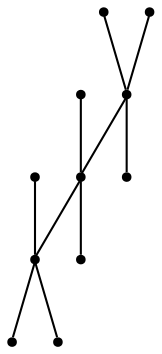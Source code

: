 graph {
  node [shape=point,comment="{\"directed\":false,\"doi\":\"10.1007/3-540-45848-4_1\",\"figure\":\"3 (2)\"}"]

  v0 [pos="1787.9583040873213,1386.7119991418085"]
  v1 [pos="1716.95826848348,1386.7119991418087"]
  v2 [pos="1734.7082773844402,1439.8369991418087"]
  v3 [pos="1699.2083231608074,1439.8369991418085"]
  v4 [pos="1645.9583600362143,1386.7119991418087"]
  v5 [pos="1663.7083689371748,1439.8369991418087"]
  v6 [pos="1628.2082875569663,1439.8369991418085"]
  v7 [pos="1575.4583040873213,1386.7119991418085"]
  v8 [pos="1593.2083129882812,1439.8369991418087"]
  v9 [pos="1557.7083587646484,1439.8369991418085"]
  v10 [pos="1504.45826848348,1386.7119991418087"]

  v10 -- v7 [id="-4",pos="1504.45826848348,1386.7119991418087 1575.4583040873213,1386.7119991418085 1575.4583040873213,1386.7119991418085 1575.4583040873213,1386.7119991418085"]
  v7 -- v4 [id="-5",pos="1575.4583040873213,1386.7119991418085 1645.9583600362143,1386.7119991418087 1645.9583600362143,1386.7119991418087 1645.9583600362143,1386.7119991418087"]
  v4 -- v1 [id="-6",pos="1645.9583600362143,1386.7119991418087 1716.95826848348,1386.7119991418087 1716.95826848348,1386.7119991418087 1716.95826848348,1386.7119991418087"]
  v1 -- v0 [id="-7",pos="1716.95826848348,1386.7119991418087 1787.9583040873213,1386.7119991418085 1787.9583040873213,1386.7119991418085 1787.9583040873213,1386.7119991418085"]
  v9 -- v7 [id="-8",pos="1557.7083587646484,1439.8369991418085 1575.4583040873213,1386.7119991418085 1575.4583040873213,1386.7119991418085 1575.4583040873213,1386.7119991418085"]
  v7 -- v8 [id="-9",pos="1575.4583040873213,1386.7119991418085 1593.2083129882812,1439.8369991418087 1593.2083129882812,1439.8369991418087 1593.2083129882812,1439.8369991418087"]
  v6 -- v4 [id="-10",pos="1628.2082875569663,1439.8369991418085 1645.9583600362143,1386.7119991418087 1645.9583600362143,1386.7119991418087 1645.9583600362143,1386.7119991418087"]
  v4 -- v5 [id="-11",pos="1645.9583600362143,1386.7119991418087 1663.7083689371748,1439.8369991418087 1663.7083689371748,1439.8369991418087 1663.7083689371748,1439.8369991418087"]
  v3 -- v1 [id="-12",pos="1699.2083231608074,1439.8369991418085 1716.95826848348,1386.7119991418087 1716.95826848348,1386.7119991418087 1716.95826848348,1386.7119991418087"]
  v1 -- v2 [id="-13",pos="1716.95826848348,1386.7119991418087 1734.7082773844402,1439.8369991418087 1734.7082773844402,1439.8369991418087 1734.7082773844402,1439.8369991418087"]
}